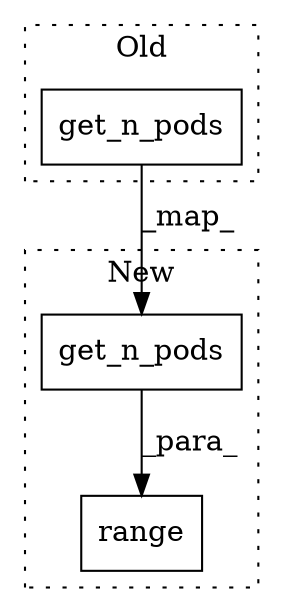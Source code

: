 digraph G {
subgraph cluster0 {
1 [label="get_n_pods" a="32" s="694,720" l="11,1" shape="box"];
label = "Old";
style="dotted";
}
subgraph cluster1 {
2 [label="get_n_pods" a="32" s="700,726" l="11,1" shape="box"];
3 [label="range" a="32" s="689,727" l="6,1" shape="box"];
label = "New";
style="dotted";
}
1 -> 2 [label="_map_"];
2 -> 3 [label="_para_"];
}